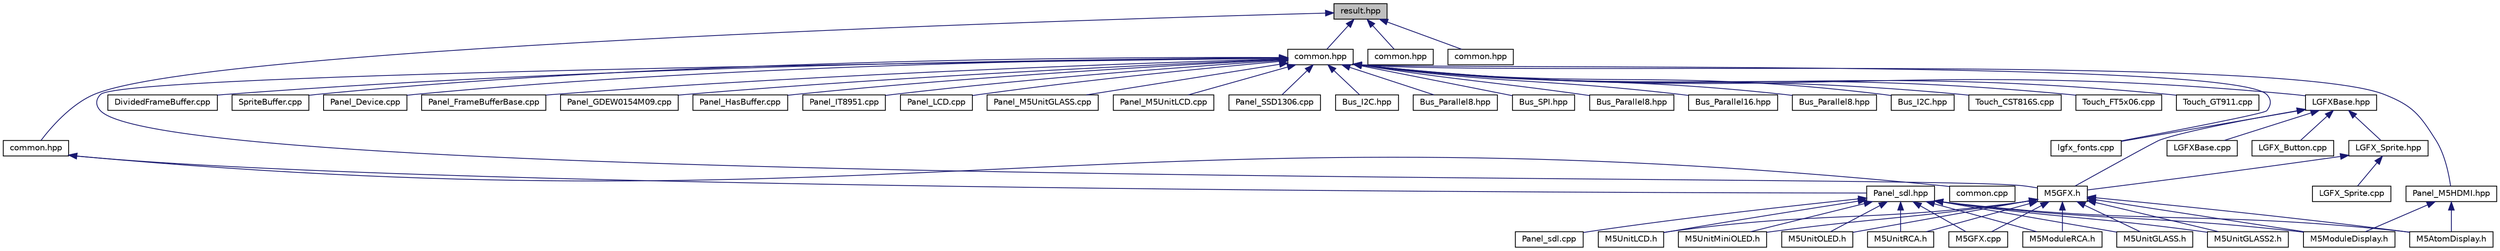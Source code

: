 digraph "result.hpp"
{
 // LATEX_PDF_SIZE
  edge [fontname="Helvetica",fontsize="10",labelfontname="Helvetica",labelfontsize="10"];
  node [fontname="Helvetica",fontsize="10",shape=record];
  Node1 [label="result.hpp",height=0.2,width=0.4,color="black", fillcolor="grey75", style="filled", fontcolor="black",tooltip="This header contains the 'result' monadic type for indicating possible error conditions."];
  Node1 -> Node2 [dir="back",color="midnightblue",fontsize="10",style="solid",fontname="Helvetica"];
  Node2 [label="common.hpp",height=0.2,width=0.4,color="black", fillcolor="white", style="filled",URL="$dd/d3a/common_8hpp.html",tooltip=" "];
  Node2 -> Node3 [dir="back",color="midnightblue",fontsize="10",style="solid",fontname="Helvetica"];
  Node3 [label="LGFXBase.hpp",height=0.2,width=0.4,color="black", fillcolor="white", style="filled",URL="$d6/d2d/LGFXBase_8hpp.html",tooltip=" "];
  Node3 -> Node4 [dir="back",color="midnightblue",fontsize="10",style="solid",fontname="Helvetica"];
  Node4 [label="LGFX_Button.cpp",height=0.2,width=0.4,color="black", fillcolor="white", style="filled",URL="$d6/d83/LGFX__Button_8cpp.html",tooltip=" "];
  Node3 -> Node5 [dir="back",color="midnightblue",fontsize="10",style="solid",fontname="Helvetica"];
  Node5 [label="lgfx_fonts.cpp",height=0.2,width=0.4,color="black", fillcolor="white", style="filled",URL="$d8/d12/lgfx__fonts_8cpp.html",tooltip=" "];
  Node3 -> Node6 [dir="back",color="midnightblue",fontsize="10",style="solid",fontname="Helvetica"];
  Node6 [label="LGFX_Sprite.hpp",height=0.2,width=0.4,color="black", fillcolor="white", style="filled",URL="$de/d28/LGFX__Sprite_8hpp.html",tooltip=" "];
  Node6 -> Node7 [dir="back",color="midnightblue",fontsize="10",style="solid",fontname="Helvetica"];
  Node7 [label="LGFX_Sprite.cpp",height=0.2,width=0.4,color="black", fillcolor="white", style="filled",URL="$d0/dea/LGFX__Sprite_8cpp.html",tooltip=" "];
  Node6 -> Node8 [dir="back",color="midnightblue",fontsize="10",style="solid",fontname="Helvetica"];
  Node8 [label="M5GFX.h",height=0.2,width=0.4,color="black", fillcolor="white", style="filled",URL="$dd/d06/M5GFX_8h.html",tooltip=" "];
  Node8 -> Node9 [dir="back",color="midnightblue",fontsize="10",style="solid",fontname="Helvetica"];
  Node9 [label="M5AtomDisplay.h",height=0.2,width=0.4,color="black", fillcolor="white", style="filled",URL="$de/d68/M5AtomDisplay_8h.html",tooltip=" "];
  Node8 -> Node10 [dir="back",color="midnightblue",fontsize="10",style="solid",fontname="Helvetica"];
  Node10 [label="M5GFX.cpp",height=0.2,width=0.4,color="black", fillcolor="white", style="filled",URL="$de/de3/M5GFX_8cpp.html",tooltip=" "];
  Node8 -> Node11 [dir="back",color="midnightblue",fontsize="10",style="solid",fontname="Helvetica"];
  Node11 [label="M5ModuleDisplay.h",height=0.2,width=0.4,color="black", fillcolor="white", style="filled",URL="$d6/d79/M5ModuleDisplay_8h.html",tooltip=" "];
  Node8 -> Node12 [dir="back",color="midnightblue",fontsize="10",style="solid",fontname="Helvetica"];
  Node12 [label="M5ModuleRCA.h",height=0.2,width=0.4,color="black", fillcolor="white", style="filled",URL="$de/d32/M5ModuleRCA_8h.html",tooltip=" "];
  Node8 -> Node13 [dir="back",color="midnightblue",fontsize="10",style="solid",fontname="Helvetica"];
  Node13 [label="M5UnitGLASS.h",height=0.2,width=0.4,color="black", fillcolor="white", style="filled",URL="$dc/da5/M5UnitGLASS_8h.html",tooltip=" "];
  Node8 -> Node14 [dir="back",color="midnightblue",fontsize="10",style="solid",fontname="Helvetica"];
  Node14 [label="M5UnitGLASS2.h",height=0.2,width=0.4,color="black", fillcolor="white", style="filled",URL="$d7/d90/M5UnitGLASS2_8h.html",tooltip=" "];
  Node8 -> Node15 [dir="back",color="midnightblue",fontsize="10",style="solid",fontname="Helvetica"];
  Node15 [label="M5UnitLCD.h",height=0.2,width=0.4,color="black", fillcolor="white", style="filled",URL="$df/d10/M5UnitLCD_8h.html",tooltip=" "];
  Node8 -> Node16 [dir="back",color="midnightblue",fontsize="10",style="solid",fontname="Helvetica"];
  Node16 [label="M5UnitMiniOLED.h",height=0.2,width=0.4,color="black", fillcolor="white", style="filled",URL="$d0/db0/M5UnitMiniOLED_8h.html",tooltip=" "];
  Node8 -> Node17 [dir="back",color="midnightblue",fontsize="10",style="solid",fontname="Helvetica"];
  Node17 [label="M5UnitOLED.h",height=0.2,width=0.4,color="black", fillcolor="white", style="filled",URL="$d6/d7f/M5UnitOLED_8h.html",tooltip=" "];
  Node8 -> Node18 [dir="back",color="midnightblue",fontsize="10",style="solid",fontname="Helvetica"];
  Node18 [label="M5UnitRCA.h",height=0.2,width=0.4,color="black", fillcolor="white", style="filled",URL="$d8/d3c/M5UnitRCA_8h.html",tooltip=" "];
  Node3 -> Node19 [dir="back",color="midnightblue",fontsize="10",style="solid",fontname="Helvetica"];
  Node19 [label="LGFXBase.cpp",height=0.2,width=0.4,color="black", fillcolor="white", style="filled",URL="$d9/d1d/LGFXBase_8cpp.html",tooltip=" "];
  Node3 -> Node8 [dir="back",color="midnightblue",fontsize="10",style="solid",fontname="Helvetica"];
  Node2 -> Node5 [dir="back",color="midnightblue",fontsize="10",style="solid",fontname="Helvetica"];
  Node2 -> Node20 [dir="back",color="midnightblue",fontsize="10",style="solid",fontname="Helvetica"];
  Node20 [label="DividedFrameBuffer.cpp",height=0.2,width=0.4,color="black", fillcolor="white", style="filled",URL="$d7/d15/DividedFrameBuffer_8cpp.html",tooltip=" "];
  Node2 -> Node21 [dir="back",color="midnightblue",fontsize="10",style="solid",fontname="Helvetica"];
  Node21 [label="SpriteBuffer.cpp",height=0.2,width=0.4,color="black", fillcolor="white", style="filled",URL="$db/d5d/SpriteBuffer_8cpp.html",tooltip=" "];
  Node2 -> Node22 [dir="back",color="midnightblue",fontsize="10",style="solid",fontname="Helvetica"];
  Node22 [label="Panel_Device.cpp",height=0.2,width=0.4,color="black", fillcolor="white", style="filled",URL="$d1/d04/Panel__Device_8cpp.html",tooltip=" "];
  Node2 -> Node23 [dir="back",color="midnightblue",fontsize="10",style="solid",fontname="Helvetica"];
  Node23 [label="Panel_FrameBufferBase.cpp",height=0.2,width=0.4,color="black", fillcolor="white", style="filled",URL="$dd/dfb/Panel__FrameBufferBase_8cpp.html",tooltip=" "];
  Node2 -> Node24 [dir="back",color="midnightblue",fontsize="10",style="solid",fontname="Helvetica"];
  Node24 [label="Panel_GDEW0154M09.cpp",height=0.2,width=0.4,color="black", fillcolor="white", style="filled",URL="$d9/d7b/Panel__GDEW0154M09_8cpp.html",tooltip=" "];
  Node2 -> Node25 [dir="back",color="midnightblue",fontsize="10",style="solid",fontname="Helvetica"];
  Node25 [label="Panel_HasBuffer.cpp",height=0.2,width=0.4,color="black", fillcolor="white", style="filled",URL="$d8/d03/Panel__HasBuffer_8cpp.html",tooltip=" "];
  Node2 -> Node26 [dir="back",color="midnightblue",fontsize="10",style="solid",fontname="Helvetica"];
  Node26 [label="Panel_IT8951.cpp",height=0.2,width=0.4,color="black", fillcolor="white", style="filled",URL="$d9/df6/Panel__IT8951_8cpp.html",tooltip=" "];
  Node2 -> Node27 [dir="back",color="midnightblue",fontsize="10",style="solid",fontname="Helvetica"];
  Node27 [label="Panel_LCD.cpp",height=0.2,width=0.4,color="black", fillcolor="white", style="filled",URL="$d3/df3/Panel__LCD_8cpp.html",tooltip=" "];
  Node2 -> Node28 [dir="back",color="midnightblue",fontsize="10",style="solid",fontname="Helvetica"];
  Node28 [label="Panel_M5HDMI.hpp",height=0.2,width=0.4,color="black", fillcolor="white", style="filled",URL="$d3/d10/Panel__M5HDMI_8hpp.html",tooltip=" "];
  Node28 -> Node9 [dir="back",color="midnightblue",fontsize="10",style="solid",fontname="Helvetica"];
  Node28 -> Node11 [dir="back",color="midnightblue",fontsize="10",style="solid",fontname="Helvetica"];
  Node2 -> Node29 [dir="back",color="midnightblue",fontsize="10",style="solid",fontname="Helvetica"];
  Node29 [label="Panel_M5UnitGLASS.cpp",height=0.2,width=0.4,color="black", fillcolor="white", style="filled",URL="$d6/dcc/Panel__M5UnitGLASS_8cpp.html",tooltip=" "];
  Node2 -> Node30 [dir="back",color="midnightblue",fontsize="10",style="solid",fontname="Helvetica"];
  Node30 [label="Panel_M5UnitLCD.cpp",height=0.2,width=0.4,color="black", fillcolor="white", style="filled",URL="$d2/da4/Panel__M5UnitLCD_8cpp.html",tooltip=" "];
  Node2 -> Node31 [dir="back",color="midnightblue",fontsize="10",style="solid",fontname="Helvetica"];
  Node31 [label="Panel_SSD1306.cpp",height=0.2,width=0.4,color="black", fillcolor="white", style="filled",URL="$dd/d98/Panel__SSD1306_8cpp.html",tooltip=" "];
  Node2 -> Node32 [dir="back",color="midnightblue",fontsize="10",style="solid",fontname="Helvetica"];
  Node32 [label="Bus_I2C.hpp",height=0.2,width=0.4,color="black", fillcolor="white", style="filled",URL="$df/d00/esp32_2Bus__I2C_8hpp.html",tooltip=" "];
  Node2 -> Node33 [dir="back",color="midnightblue",fontsize="10",style="solid",fontname="Helvetica"];
  Node33 [label="Bus_Parallel8.hpp",height=0.2,width=0.4,color="black", fillcolor="white", style="filled",URL="$da/d81/Bus__Parallel8_8hpp.html",tooltip=" "];
  Node2 -> Node34 [dir="back",color="midnightblue",fontsize="10",style="solid",fontname="Helvetica"];
  Node34 [label="Bus_SPI.hpp",height=0.2,width=0.4,color="black", fillcolor="white", style="filled",URL="$d9/dbc/Bus__SPI_8hpp.html",tooltip=" "];
  Node2 -> Node35 [dir="back",color="midnightblue",fontsize="10",style="solid",fontname="Helvetica"];
  Node35 [label="Bus_Parallel8.hpp",height=0.2,width=0.4,color="black", fillcolor="white", style="filled",URL="$de/d05/3_2Bus__Parallel8_8hpp.html",tooltip=" "];
  Node2 -> Node36 [dir="back",color="midnightblue",fontsize="10",style="solid",fontname="Helvetica"];
  Node36 [label="Bus_Parallel16.hpp",height=0.2,width=0.4,color="black", fillcolor="white", style="filled",URL="$db/da8/esp32s2_2Bus__Parallel16_8hpp.html",tooltip=" "];
  Node2 -> Node37 [dir="back",color="midnightblue",fontsize="10",style="solid",fontname="Helvetica"];
  Node37 [label="Bus_Parallel8.hpp",height=0.2,width=0.4,color="black", fillcolor="white", style="filled",URL="$df/da1/2_2Bus__Parallel8_8hpp.html",tooltip=" "];
  Node2 -> Node38 [dir="back",color="midnightblue",fontsize="10",style="solid",fontname="Helvetica"];
  Node38 [label="Bus_I2C.hpp",height=0.2,width=0.4,color="black", fillcolor="white", style="filled",URL="$d6/dc9/sdl_2Bus__I2C_8hpp.html",tooltip=" "];
  Node2 -> Node39 [dir="back",color="midnightblue",fontsize="10",style="solid",fontname="Helvetica"];
  Node39 [label="Touch_CST816S.cpp",height=0.2,width=0.4,color="black", fillcolor="white", style="filled",URL="$d3/daa/Touch__CST816S_8cpp.html",tooltip=" "];
  Node2 -> Node40 [dir="back",color="midnightblue",fontsize="10",style="solid",fontname="Helvetica"];
  Node40 [label="Touch_FT5x06.cpp",height=0.2,width=0.4,color="black", fillcolor="white", style="filled",URL="$d3/d6f/Touch__FT5x06_8cpp.html",tooltip=" "];
  Node2 -> Node41 [dir="back",color="midnightblue",fontsize="10",style="solid",fontname="Helvetica"];
  Node41 [label="Touch_GT911.cpp",height=0.2,width=0.4,color="black", fillcolor="white", style="filled",URL="$d4/d32/Touch__GT911_8cpp.html",tooltip=" "];
  Node2 -> Node8 [dir="back",color="midnightblue",fontsize="10",style="solid",fontname="Helvetica"];
  Node1 -> Node42 [dir="back",color="midnightblue",fontsize="10",style="solid",fontname="Helvetica"];
  Node42 [label="common.hpp",height=0.2,width=0.4,color="black", fillcolor="white", style="filled",URL="$d6/df2/esp32_2common_8hpp.html",tooltip=" "];
  Node1 -> Node43 [dir="back",color="midnightblue",fontsize="10",style="solid",fontname="Helvetica"];
  Node43 [label="common.hpp",height=0.2,width=0.4,color="black", fillcolor="white", style="filled",URL="$d3/dbd/framebuffer_2common_8hpp.html",tooltip=" "];
  Node1 -> Node44 [dir="back",color="midnightblue",fontsize="10",style="solid",fontname="Helvetica"];
  Node44 [label="common.hpp",height=0.2,width=0.4,color="black", fillcolor="white", style="filled",URL="$de/de5/sdl_2common_8hpp.html",tooltip=" "];
  Node44 -> Node45 [dir="back",color="midnightblue",fontsize="10",style="solid",fontname="Helvetica"];
  Node45 [label="common.cpp",height=0.2,width=0.4,color="black", fillcolor="white", style="filled",URL="$db/dfd/sdl_2common_8cpp.html",tooltip=" "];
  Node44 -> Node46 [dir="back",color="midnightblue",fontsize="10",style="solid",fontname="Helvetica"];
  Node46 [label="Panel_sdl.hpp",height=0.2,width=0.4,color="black", fillcolor="white", style="filled",URL="$dc/d66/Panel__sdl_8hpp.html",tooltip=" "];
  Node46 -> Node47 [dir="back",color="midnightblue",fontsize="10",style="solid",fontname="Helvetica"];
  Node47 [label="Panel_sdl.cpp",height=0.2,width=0.4,color="black", fillcolor="white", style="filled",URL="$de/db9/Panel__sdl_8cpp.html",tooltip=" "];
  Node46 -> Node9 [dir="back",color="midnightblue",fontsize="10",style="solid",fontname="Helvetica"];
  Node46 -> Node10 [dir="back",color="midnightblue",fontsize="10",style="solid",fontname="Helvetica"];
  Node46 -> Node11 [dir="back",color="midnightblue",fontsize="10",style="solid",fontname="Helvetica"];
  Node46 -> Node12 [dir="back",color="midnightblue",fontsize="10",style="solid",fontname="Helvetica"];
  Node46 -> Node13 [dir="back",color="midnightblue",fontsize="10",style="solid",fontname="Helvetica"];
  Node46 -> Node14 [dir="back",color="midnightblue",fontsize="10",style="solid",fontname="Helvetica"];
  Node46 -> Node15 [dir="back",color="midnightblue",fontsize="10",style="solid",fontname="Helvetica"];
  Node46 -> Node16 [dir="back",color="midnightblue",fontsize="10",style="solid",fontname="Helvetica"];
  Node46 -> Node17 [dir="back",color="midnightblue",fontsize="10",style="solid",fontname="Helvetica"];
  Node46 -> Node18 [dir="back",color="midnightblue",fontsize="10",style="solid",fontname="Helvetica"];
}
